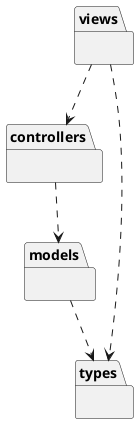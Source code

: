 @startuml packages

package controllers { }
package models  { }
package types  { }
package views { }

views .down.> controllers
views .down.> types
controllers .down.> models
models .down.> types

@enduml